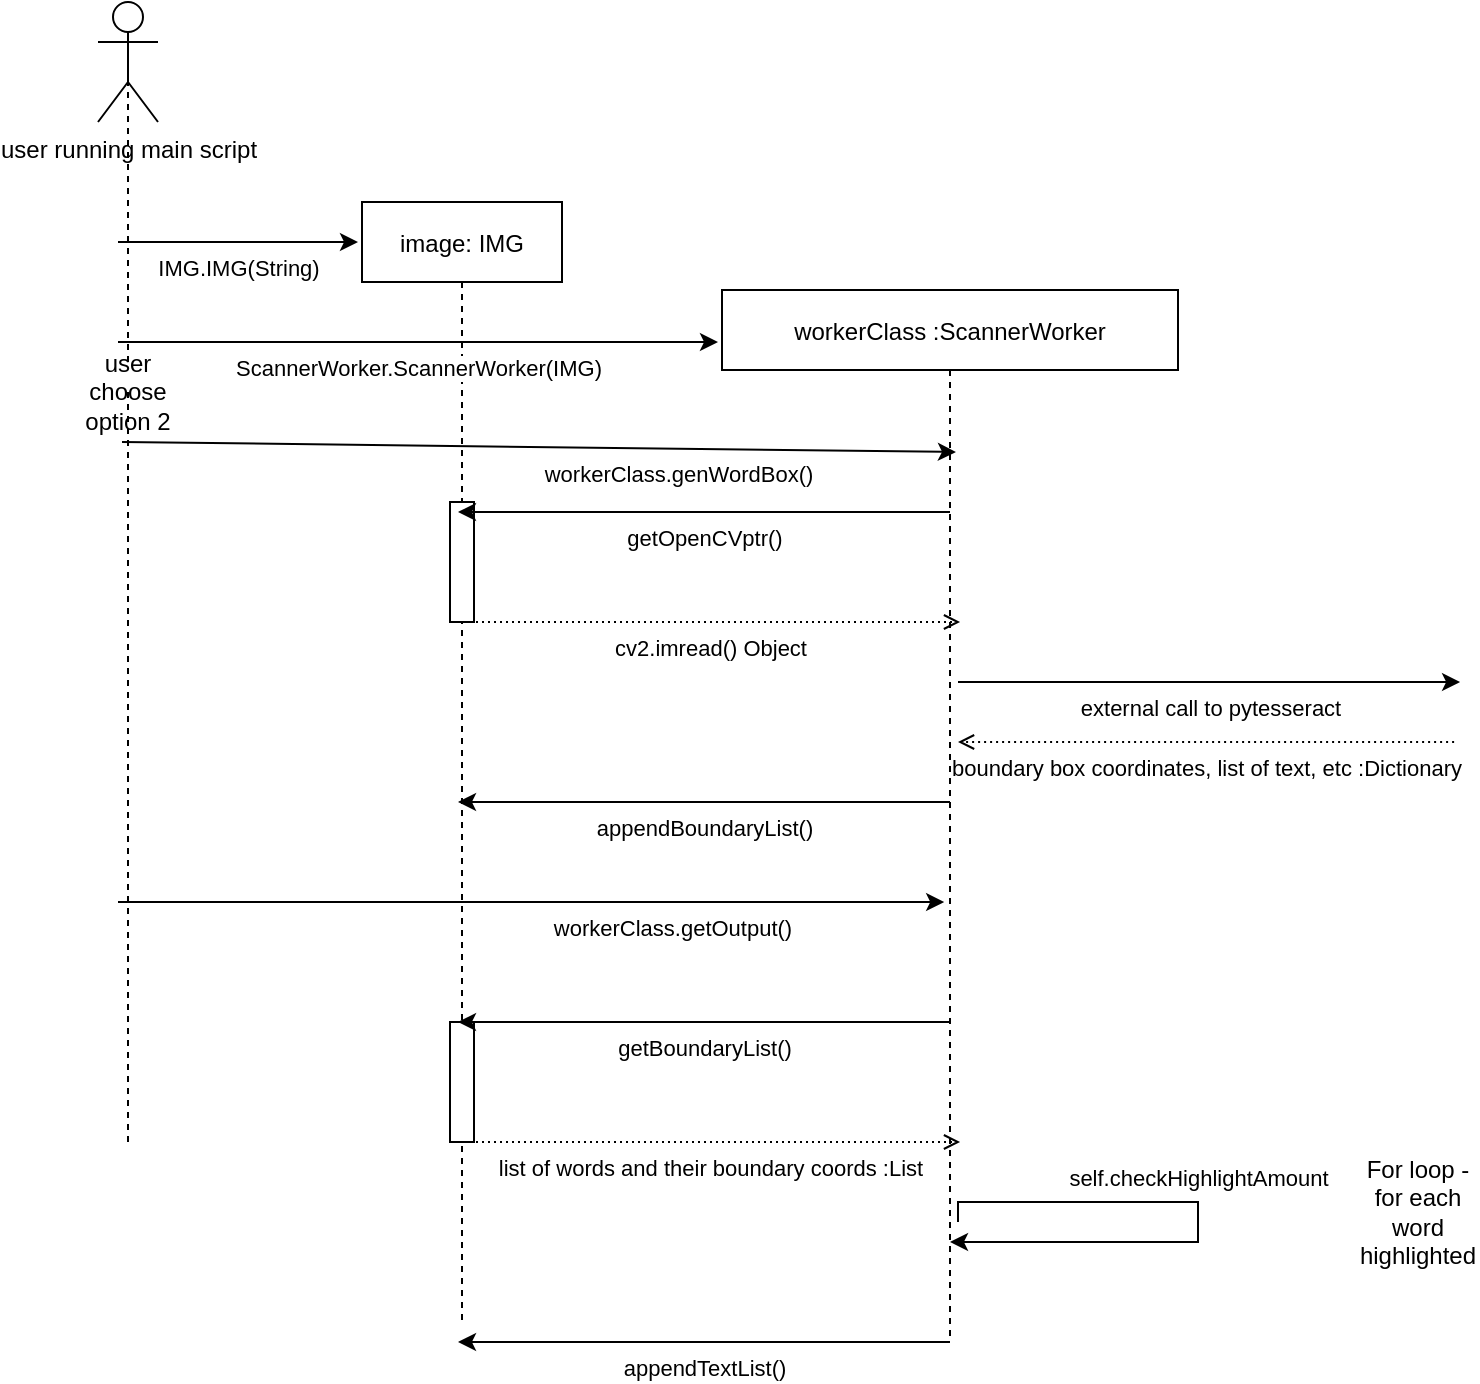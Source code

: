 <mxfile version="15.7.0" type="device"><diagram id="kgpKYQtTHZ0yAKxKKP6v" name="Page-1"><mxGraphModel dx="1297" dy="792" grid="1" gridSize="10" guides="1" tooltips="1" connect="1" arrows="1" fold="1" page="1" pageScale="1" pageWidth="850" pageHeight="1100" math="0" shadow="0"><root><mxCell id="0"/><mxCell id="1" parent="0"/><mxCell id="3nuBFxr9cyL0pnOWT2aG-1" value="image: IMG" style="shape=umlLifeline;perimeter=lifelinePerimeter;container=1;collapsible=0;recursiveResize=0;rounded=0;shadow=0;strokeWidth=1;" parent="1" vertex="1"><mxGeometry x="182" y="170" width="100" height="560" as="geometry"/></mxCell><mxCell id="TC4p7BH5GU_zeePBgYmp-15" value="" style="rounded=0;whiteSpace=wrap;html=1;" vertex="1" parent="3nuBFxr9cyL0pnOWT2aG-1"><mxGeometry x="44" y="150" width="12" height="60" as="geometry"/></mxCell><mxCell id="TC4p7BH5GU_zeePBgYmp-21" value="workerClass.getOutput()" style="endArrow=classic;html=1;rounded=0;strokeWidth=1;verticalAlign=top;entryX=0.496;entryY=0.19;entryDx=0;entryDy=0;entryPerimeter=0;spacingLeft=140;" edge="1" parent="3nuBFxr9cyL0pnOWT2aG-1"><mxGeometry width="50" height="50" relative="1" as="geometry"><mxPoint x="-122" y="350" as="sourcePoint"/><mxPoint x="291.088" y="350" as="targetPoint"/></mxGeometry></mxCell><mxCell id="TC4p7BH5GU_zeePBgYmp-24" value="" style="rounded=0;whiteSpace=wrap;html=1;" vertex="1" parent="3nuBFxr9cyL0pnOWT2aG-1"><mxGeometry x="44" y="410" width="12" height="60" as="geometry"/></mxCell><mxCell id="3nuBFxr9cyL0pnOWT2aG-5" value="workerClass :ScannerWorker" style="shape=umlLifeline;perimeter=lifelinePerimeter;container=1;collapsible=0;recursiveResize=0;rounded=0;shadow=0;strokeWidth=1;rotation=0;" parent="1" vertex="1"><mxGeometry x="362" y="214" width="228" height="526" as="geometry"/></mxCell><mxCell id="TC4p7BH5GU_zeePBgYmp-14" value="getOpenCVptr()" style="endArrow=classic;html=1;rounded=0;strokeWidth=1;verticalAlign=top;spacingLeft=0;endFill=1;" edge="1" parent="3nuBFxr9cyL0pnOWT2aG-5"><mxGeometry width="50" height="50" relative="1" as="geometry"><mxPoint x="114" y="111" as="sourcePoint"/><mxPoint x="-132" y="111" as="targetPoint"/></mxGeometry></mxCell><mxCell id="TC4p7BH5GU_zeePBgYmp-16" value="cv2.imread() Object" style="endArrow=open;html=1;rounded=0;strokeWidth=1;verticalAlign=top;entryX=0.487;entryY=0.253;entryDx=0;entryDy=0;entryPerimeter=0;spacingLeft=0;endFill=0;dashed=1;dashPattern=1 2;" edge="1" parent="3nuBFxr9cyL0pnOWT2aG-5"><mxGeometry width="50" height="50" relative="1" as="geometry"><mxPoint x="-132" y="166" as="sourcePoint"/><mxPoint x="119.036" y="166.0" as="targetPoint"/></mxGeometry></mxCell><mxCell id="TC4p7BH5GU_zeePBgYmp-22" value="getBoundaryList()" style="endArrow=classic;html=1;rounded=0;strokeWidth=1;verticalAlign=top;spacingLeft=0;endFill=1;" edge="1" parent="3nuBFxr9cyL0pnOWT2aG-5"><mxGeometry width="50" height="50" relative="1" as="geometry"><mxPoint x="114" y="366" as="sourcePoint"/><mxPoint x="-132" y="366" as="targetPoint"/></mxGeometry></mxCell><mxCell id="TC4p7BH5GU_zeePBgYmp-18" value="external call to pytesseract" style="endArrow=classic;html=1;rounded=0;strokeWidth=1;verticalAlign=top;entryX=0.487;entryY=0.253;entryDx=0;entryDy=0;entryPerimeter=0;spacingLeft=0;endFill=1;" edge="1" parent="3nuBFxr9cyL0pnOWT2aG-5"><mxGeometry width="50" height="50" relative="1" as="geometry"><mxPoint x="118" y="196" as="sourcePoint"/><mxPoint x="369.036" y="196" as="targetPoint"/></mxGeometry></mxCell><mxCell id="TC4p7BH5GU_zeePBgYmp-19" value="boundary box coordinates, list of text, etc :Dictionary" style="endArrow=open;html=1;rounded=0;strokeWidth=1;verticalAlign=top;spacingLeft=0;exitX=0.509;exitY=0.37;exitDx=0;exitDy=0;exitPerimeter=0;endFill=0;dashed=1;dashPattern=1 2;" edge="1" parent="3nuBFxr9cyL0pnOWT2aG-5"><mxGeometry width="50" height="50" relative="1" as="geometry"><mxPoint x="366.052" y="226" as="sourcePoint"/><mxPoint x="118" y="226" as="targetPoint"/></mxGeometry></mxCell><mxCell id="TC4p7BH5GU_zeePBgYmp-26" value="appendBoundaryList()" style="endArrow=classic;html=1;rounded=0;strokeWidth=1;verticalAlign=top;spacingLeft=0;endFill=1;" edge="1" parent="3nuBFxr9cyL0pnOWT2aG-5"><mxGeometry width="50" height="50" relative="1" as="geometry"><mxPoint x="114" y="256" as="sourcePoint"/><mxPoint x="-132" y="256" as="targetPoint"/></mxGeometry></mxCell><mxCell id="TC4p7BH5GU_zeePBgYmp-27" value="appendTextList()" style="endArrow=classic;html=1;rounded=0;strokeWidth=1;verticalAlign=top;spacingLeft=0;endFill=1;" edge="1" parent="3nuBFxr9cyL0pnOWT2aG-5"><mxGeometry width="50" height="50" relative="1" as="geometry"><mxPoint x="114" y="526" as="sourcePoint"/><mxPoint x="-132" y="526" as="targetPoint"/></mxGeometry></mxCell><mxCell id="TC4p7BH5GU_zeePBgYmp-1" value="user running main script" style="shape=umlActor;verticalLabelPosition=bottom;verticalAlign=top;html=1;outlineConnect=0;" vertex="1" parent="1"><mxGeometry x="50" y="70" width="30" height="60" as="geometry"/></mxCell><mxCell id="TC4p7BH5GU_zeePBgYmp-2" value="" style="endArrow=none;dashed=1;html=1;strokeWidth=1;rounded=0;entryX=0.5;entryY=0.5;entryDx=0;entryDy=0;entryPerimeter=0;startArrow=none;" edge="1" parent="1" source="TC4p7BH5GU_zeePBgYmp-7" target="TC4p7BH5GU_zeePBgYmp-1"><mxGeometry width="50" height="50" relative="1" as="geometry"><mxPoint x="65" y="500" as="sourcePoint"/><mxPoint x="620" y="380" as="targetPoint"/></mxGeometry></mxCell><mxCell id="TC4p7BH5GU_zeePBgYmp-4" value="IMG.IMG(String)" style="endArrow=classic;html=1;rounded=0;strokeWidth=1;verticalAlign=top;" edge="1" parent="1"><mxGeometry width="50" height="50" relative="1" as="geometry"><mxPoint x="60" y="190" as="sourcePoint"/><mxPoint x="180" y="190" as="targetPoint"/></mxGeometry></mxCell><mxCell id="TC4p7BH5GU_zeePBgYmp-5" value="ScannerWorker.ScannerWorker(IMG)" style="endArrow=classic;html=1;rounded=0;strokeWidth=1;verticalAlign=top;" edge="1" parent="1"><mxGeometry width="50" height="50" relative="1" as="geometry"><mxPoint x="60" y="240" as="sourcePoint"/><mxPoint x="360" y="240" as="targetPoint"/></mxGeometry></mxCell><mxCell id="TC4p7BH5GU_zeePBgYmp-6" value="workerClass.genWordBox()" style="endArrow=classic;html=1;rounded=0;strokeWidth=1;verticalAlign=top;entryX=0.513;entryY=0.154;entryDx=0;entryDy=0;entryPerimeter=0;spacingLeft=140;" edge="1" parent="1" target="3nuBFxr9cyL0pnOWT2aG-5"><mxGeometry width="50" height="50" relative="1" as="geometry"><mxPoint x="62" y="290" as="sourcePoint"/><mxPoint x="362" y="290" as="targetPoint"/></mxGeometry></mxCell><mxCell id="TC4p7BH5GU_zeePBgYmp-7" value="user choose option 2" style="text;html=1;strokeColor=none;fillColor=none;align=center;verticalAlign=middle;whiteSpace=wrap;rounded=0;" vertex="1" parent="1"><mxGeometry x="35" y="250" width="60" height="30" as="geometry"/></mxCell><mxCell id="TC4p7BH5GU_zeePBgYmp-8" value="" style="endArrow=none;dashed=1;html=1;strokeWidth=1;rounded=0;entryX=0.5;entryY=0.5;entryDx=0;entryDy=0;entryPerimeter=0;" edge="1" parent="1" target="TC4p7BH5GU_zeePBgYmp-7"><mxGeometry width="50" height="50" relative="1" as="geometry"><mxPoint x="65" y="640" as="sourcePoint"/><mxPoint x="65" y="100" as="targetPoint"/></mxGeometry></mxCell><mxCell id="TC4p7BH5GU_zeePBgYmp-25" value="list of words and their boundary coords :List" style="endArrow=open;html=1;rounded=0;strokeWidth=1;verticalAlign=top;entryX=0.487;entryY=0.253;entryDx=0;entryDy=0;entryPerimeter=0;spacingLeft=0;endFill=0;dashed=1;dashPattern=1 2;" edge="1" parent="1"><mxGeometry width="50" height="50" relative="1" as="geometry"><mxPoint x="230" y="640" as="sourcePoint"/><mxPoint x="481.036" y="640" as="targetPoint"/></mxGeometry></mxCell><mxCell id="TC4p7BH5GU_zeePBgYmp-28" value="self.checkHighlightAmount" style="endArrow=classic;html=1;rounded=0;strokeWidth=1;verticalAlign=bottom;spacingLeft=0;spacingBottom=10;" edge="1" parent="1" target="3nuBFxr9cyL0pnOWT2aG-5"><mxGeometry width="50" height="50" relative="1" as="geometry"><mxPoint x="480" y="680" as="sourcePoint"/><mxPoint x="600" y="680" as="targetPoint"/><Array as="points"><mxPoint x="480" y="670"/><mxPoint x="540" y="670"/><mxPoint x="600" y="670"/><mxPoint x="600" y="690"/></Array></mxGeometry></mxCell><mxCell id="TC4p7BH5GU_zeePBgYmp-29" value="For loop - for each word highlighted" style="text;html=1;strokeColor=none;fillColor=none;align=center;verticalAlign=middle;whiteSpace=wrap;rounded=0;" vertex="1" parent="1"><mxGeometry x="680" y="660" width="60" height="30" as="geometry"/></mxCell></root></mxGraphModel></diagram></mxfile>